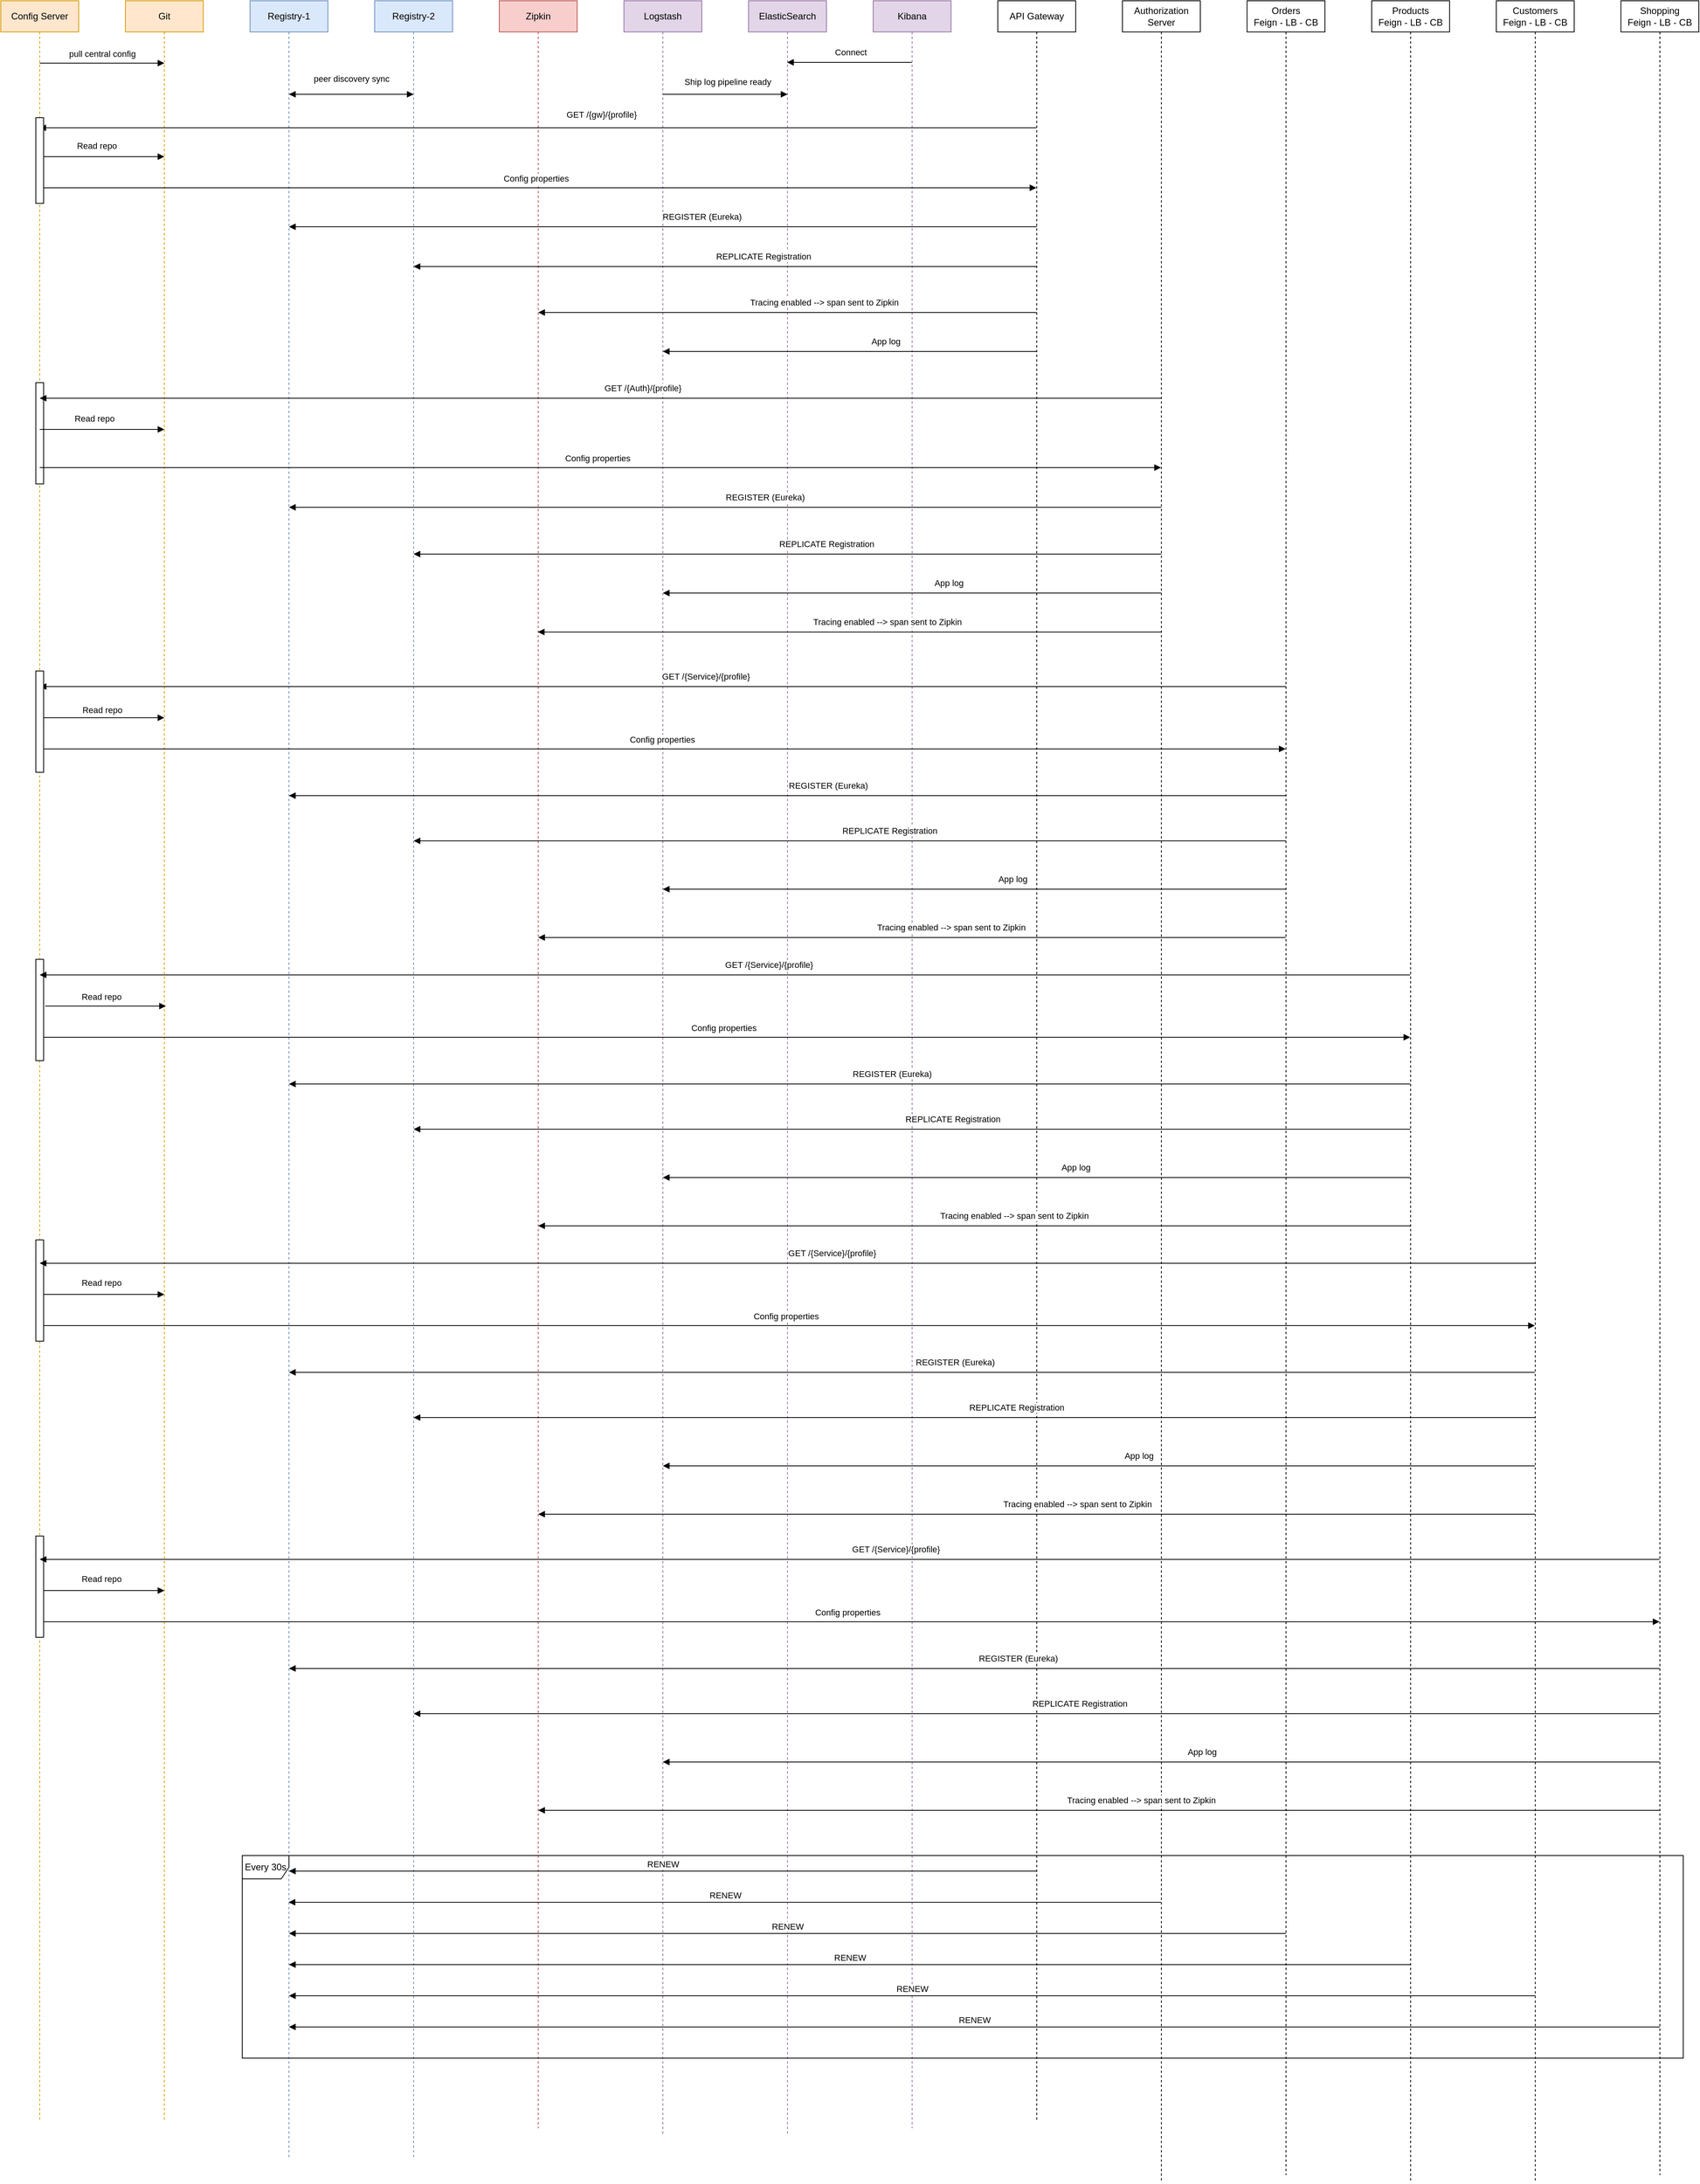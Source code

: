 <mxfile version="28.2.1">
  <diagram name="Page-1" id="Tx8uUu_Iet0nvzFKQvaq">
    <mxGraphModel dx="1042" dy="527" grid="1" gridSize="10" guides="1" tooltips="1" connect="1" arrows="1" fold="1" page="1" pageScale="1" pageWidth="1100" pageHeight="850" math="0" shadow="0">
      <root>
        <mxCell id="0" />
        <mxCell id="1" parent="0" />
        <mxCell id="sOpACYkF8opV4nck78tx-1" value="Config Server" style="shape=umlLifeline;perimeter=lifelinePerimeter;whiteSpace=wrap;html=1;container=1;dropTarget=0;collapsible=0;recursiveResize=0;outlineConnect=0;portConstraint=eastwest;newEdgeStyle={&quot;curved&quot;:0,&quot;rounded&quot;:0};fillColor=#ffe6cc;strokeColor=#d79b00;" vertex="1" parent="1">
          <mxGeometry x="40" y="40" width="100" height="2720" as="geometry" />
        </mxCell>
        <mxCell id="sOpACYkF8opV4nck78tx-52" value="" style="html=1;points=[[0,0,0,0,5],[0,1,0,0,-5],[1,0,0,0,5],[1,1,0,0,-5]];perimeter=orthogonalPerimeter;outlineConnect=0;targetShapes=umlLifeline;portConstraint=eastwest;newEdgeStyle={&quot;curved&quot;:0,&quot;rounded&quot;:0};" vertex="1" parent="sOpACYkF8opV4nck78tx-1">
          <mxGeometry x="45" y="490" width="10" height="130" as="geometry" />
        </mxCell>
        <mxCell id="sOpACYkF8opV4nck78tx-91" value="" style="html=1;points=[[0,0,0,0,5],[0,1,0,0,-5],[1,0,0,0,5],[1,1,0,0,-5]];perimeter=orthogonalPerimeter;outlineConnect=0;targetShapes=umlLifeline;portConstraint=eastwest;newEdgeStyle={&quot;curved&quot;:0,&quot;rounded&quot;:0};" vertex="1" parent="sOpACYkF8opV4nck78tx-1">
          <mxGeometry x="45" y="1230" width="10" height="130" as="geometry" />
        </mxCell>
        <mxCell id="sOpACYkF8opV4nck78tx-106" value="" style="html=1;points=[[0,0,0,0,5],[0,1,0,0,-5],[1,0,0,0,5],[1,1,0,0,-5]];perimeter=orthogonalPerimeter;outlineConnect=0;targetShapes=umlLifeline;portConstraint=eastwest;newEdgeStyle={&quot;curved&quot;:0,&quot;rounded&quot;:0};" vertex="1" parent="sOpACYkF8opV4nck78tx-1">
          <mxGeometry x="45" y="1590" width="10" height="130" as="geometry" />
        </mxCell>
        <mxCell id="sOpACYkF8opV4nck78tx-122" value="" style="html=1;points=[[0,0,0,0,5],[0,1,0,0,-5],[1,0,0,0,5],[1,1,0,0,-5]];perimeter=orthogonalPerimeter;outlineConnect=0;targetShapes=umlLifeline;portConstraint=eastwest;newEdgeStyle={&quot;curved&quot;:0,&quot;rounded&quot;:0};" vertex="1" parent="sOpACYkF8opV4nck78tx-1">
          <mxGeometry x="45" y="1970" width="10" height="130" as="geometry" />
        </mxCell>
        <mxCell id="sOpACYkF8opV4nck78tx-2" value="Git" style="shape=umlLifeline;perimeter=lifelinePerimeter;whiteSpace=wrap;html=1;container=1;dropTarget=0;collapsible=0;recursiveResize=0;outlineConnect=0;portConstraint=eastwest;newEdgeStyle={&quot;curved&quot;:0,&quot;rounded&quot;:0};fillColor=#ffe6cc;strokeColor=#d79b00;" vertex="1" parent="1">
          <mxGeometry x="200" y="40" width="100" height="2720" as="geometry" />
        </mxCell>
        <mxCell id="sOpACYkF8opV4nck78tx-3" value="Registry-1" style="shape=umlLifeline;perimeter=lifelinePerimeter;whiteSpace=wrap;html=1;container=1;dropTarget=0;collapsible=0;recursiveResize=0;outlineConnect=0;portConstraint=eastwest;newEdgeStyle={&quot;curved&quot;:0,&quot;rounded&quot;:0};fillColor=#dae8fc;strokeColor=#6c8ebf;" vertex="1" parent="1">
          <mxGeometry x="360" y="40" width="100" height="2770" as="geometry" />
        </mxCell>
        <mxCell id="sOpACYkF8opV4nck78tx-4" value="Registry-2" style="shape=umlLifeline;perimeter=lifelinePerimeter;whiteSpace=wrap;html=1;container=1;dropTarget=0;collapsible=0;recursiveResize=0;outlineConnect=0;portConstraint=eastwest;newEdgeStyle={&quot;curved&quot;:0,&quot;rounded&quot;:0};fillColor=#dae8fc;strokeColor=#6c8ebf;" vertex="1" parent="1">
          <mxGeometry x="520" y="40" width="100" height="2770" as="geometry" />
        </mxCell>
        <mxCell id="sOpACYkF8opV4nck78tx-5" value="Zipkin" style="shape=umlLifeline;perimeter=lifelinePerimeter;whiteSpace=wrap;html=1;container=1;dropTarget=0;collapsible=0;recursiveResize=0;outlineConnect=0;portConstraint=eastwest;newEdgeStyle={&quot;curved&quot;:0,&quot;rounded&quot;:0};fillColor=#f8cecc;strokeColor=#b85450;" vertex="1" parent="1">
          <mxGeometry x="680" y="40" width="100" height="2730" as="geometry" />
        </mxCell>
        <mxCell id="sOpACYkF8opV4nck78tx-6" value="Logstash" style="shape=umlLifeline;perimeter=lifelinePerimeter;whiteSpace=wrap;html=1;container=1;dropTarget=0;collapsible=0;recursiveResize=0;outlineConnect=0;portConstraint=eastwest;newEdgeStyle={&quot;curved&quot;:0,&quot;rounded&quot;:0};fillColor=#e1d5e7;strokeColor=#9673a6;" vertex="1" parent="1">
          <mxGeometry x="840" y="40" width="100" height="2740" as="geometry" />
        </mxCell>
        <mxCell id="sOpACYkF8opV4nck78tx-7" value="ElasticSearch" style="shape=umlLifeline;perimeter=lifelinePerimeter;whiteSpace=wrap;html=1;container=1;dropTarget=0;collapsible=0;recursiveResize=0;outlineConnect=0;portConstraint=eastwest;newEdgeStyle={&quot;curved&quot;:0,&quot;rounded&quot;:0};fillColor=#e1d5e7;strokeColor=#9673a6;" vertex="1" parent="1">
          <mxGeometry x="1000" y="40" width="100" height="2740" as="geometry" />
        </mxCell>
        <mxCell id="sOpACYkF8opV4nck78tx-8" value="Kibana" style="shape=umlLifeline;perimeter=lifelinePerimeter;whiteSpace=wrap;html=1;container=1;dropTarget=0;collapsible=0;recursiveResize=0;outlineConnect=0;portConstraint=eastwest;newEdgeStyle={&quot;curved&quot;:0,&quot;rounded&quot;:0};fillColor=#e1d5e7;strokeColor=#9673a6;" vertex="1" parent="1">
          <mxGeometry x="1160" y="40" width="100" height="2730" as="geometry" />
        </mxCell>
        <mxCell id="sOpACYkF8opV4nck78tx-9" value="API Gateway" style="shape=umlLifeline;perimeter=lifelinePerimeter;whiteSpace=wrap;html=1;container=1;dropTarget=0;collapsible=0;recursiveResize=0;outlineConnect=0;portConstraint=eastwest;newEdgeStyle={&quot;curved&quot;:0,&quot;rounded&quot;:0};" vertex="1" parent="1">
          <mxGeometry x="1320" y="40" width="100" height="2720" as="geometry" />
        </mxCell>
        <mxCell id="sOpACYkF8opV4nck78tx-10" value="Authorization Server" style="shape=umlLifeline;perimeter=lifelinePerimeter;whiteSpace=wrap;html=1;container=1;dropTarget=0;collapsible=0;recursiveResize=0;outlineConnect=0;portConstraint=eastwest;newEdgeStyle={&quot;curved&quot;:0,&quot;rounded&quot;:0};" vertex="1" parent="1">
          <mxGeometry x="1480" y="40" width="100" height="2800" as="geometry" />
        </mxCell>
        <mxCell id="sOpACYkF8opV4nck78tx-11" value="Orders&lt;div&gt;Feign - LB - CB&lt;/div&gt;" style="shape=umlLifeline;perimeter=lifelinePerimeter;whiteSpace=wrap;html=1;container=1;dropTarget=0;collapsible=0;recursiveResize=0;outlineConnect=0;portConstraint=eastwest;newEdgeStyle={&quot;curved&quot;:0,&quot;rounded&quot;:0};" vertex="1" parent="1">
          <mxGeometry x="1640" y="40" width="100" height="2790" as="geometry" />
        </mxCell>
        <mxCell id="sOpACYkF8opV4nck78tx-12" value="Products&lt;div&gt;Feign - LB - CB&lt;/div&gt;" style="shape=umlLifeline;perimeter=lifelinePerimeter;whiteSpace=wrap;html=1;container=1;dropTarget=0;collapsible=0;recursiveResize=0;outlineConnect=0;portConstraint=eastwest;newEdgeStyle={&quot;curved&quot;:0,&quot;rounded&quot;:0};" vertex="1" parent="1">
          <mxGeometry x="1800" y="40" width="100" height="2800" as="geometry" />
        </mxCell>
        <mxCell id="sOpACYkF8opV4nck78tx-13" value="Customers&lt;div&gt;Feign - LB - CB&lt;/div&gt;" style="shape=umlLifeline;perimeter=lifelinePerimeter;whiteSpace=wrap;html=1;container=1;dropTarget=0;collapsible=0;recursiveResize=0;outlineConnect=0;portConstraint=eastwest;newEdgeStyle={&quot;curved&quot;:0,&quot;rounded&quot;:0};" vertex="1" parent="1">
          <mxGeometry x="1960" y="40" width="100" height="2800" as="geometry" />
        </mxCell>
        <mxCell id="sOpACYkF8opV4nck78tx-14" value="&lt;div&gt;Shopping&lt;/div&gt;&lt;div&gt;Feign - LB - CB&lt;/div&gt;" style="shape=umlLifeline;perimeter=lifelinePerimeter;whiteSpace=wrap;html=1;container=1;dropTarget=0;collapsible=0;recursiveResize=0;outlineConnect=0;portConstraint=eastwest;newEdgeStyle={&quot;curved&quot;:0,&quot;rounded&quot;:0};" vertex="1" parent="1">
          <mxGeometry x="2120" y="40" width="100" height="2790" as="geometry" />
        </mxCell>
        <mxCell id="sOpACYkF8opV4nck78tx-15" value="" style="endArrow=block;endFill=1;html=1;edgeStyle=orthogonalEdgeStyle;align=left;verticalAlign=top;rounded=0;" edge="1" parent="1">
          <mxGeometry x="-1" relative="1" as="geometry">
            <mxPoint x="90" y="120" as="sourcePoint" />
            <mxPoint x="250" y="120" as="targetPoint" />
          </mxGeometry>
        </mxCell>
        <mxCell id="sOpACYkF8opV4nck78tx-17" value="pull central config" style="edgeLabel;html=1;align=center;verticalAlign=middle;resizable=0;points=[];" vertex="1" connectable="0" parent="sOpACYkF8opV4nck78tx-15">
          <mxGeometry x="-0.005" y="4" relative="1" as="geometry">
            <mxPoint y="-8" as="offset" />
          </mxGeometry>
        </mxCell>
        <mxCell id="sOpACYkF8opV4nck78tx-18" value="" style="endArrow=block;startArrow=block;endFill=1;startFill=1;html=1;rounded=0;" edge="1" parent="1">
          <mxGeometry width="160" relative="1" as="geometry">
            <mxPoint x="410" y="160" as="sourcePoint" />
            <mxPoint x="570" y="160" as="targetPoint" />
          </mxGeometry>
        </mxCell>
        <mxCell id="sOpACYkF8opV4nck78tx-19" value="peer discovery sync" style="edgeLabel;html=1;align=center;verticalAlign=middle;resizable=0;points=[];" vertex="1" connectable="0" parent="sOpACYkF8opV4nck78tx-18">
          <mxGeometry x="0.333" y="-1" relative="1" as="geometry">
            <mxPoint x="-27" y="-21" as="offset" />
          </mxGeometry>
        </mxCell>
        <mxCell id="sOpACYkF8opV4nck78tx-20" value="" style="endArrow=block;endFill=1;html=1;align=left;verticalAlign=top;rounded=0;" edge="1" parent="1">
          <mxGeometry x="-1" relative="1" as="geometry">
            <mxPoint x="1209.5" y="119" as="sourcePoint" />
            <mxPoint x="1049.5" y="119" as="targetPoint" />
            <mxPoint as="offset" />
          </mxGeometry>
        </mxCell>
        <mxCell id="sOpACYkF8opV4nck78tx-22" value="Connect" style="edgeLabel;html=1;align=center;verticalAlign=middle;resizable=0;points=[];" vertex="1" connectable="0" parent="sOpACYkF8opV4nck78tx-20">
          <mxGeometry x="-0.016" y="-2" relative="1" as="geometry">
            <mxPoint y="-11" as="offset" />
          </mxGeometry>
        </mxCell>
        <mxCell id="sOpACYkF8opV4nck78tx-23" value="" style="endArrow=block;endFill=1;html=1;edgeStyle=orthogonalEdgeStyle;align=left;verticalAlign=top;rounded=0;" edge="1" parent="1">
          <mxGeometry x="-1" relative="1" as="geometry">
            <mxPoint x="890" y="160" as="sourcePoint" />
            <mxPoint x="1050" y="160" as="targetPoint" />
            <mxPoint as="offset" />
          </mxGeometry>
        </mxCell>
        <mxCell id="sOpACYkF8opV4nck78tx-26" value="Ship log pipeline ready" style="edgeLabel;html=1;align=center;verticalAlign=middle;resizable=0;points=[];" vertex="1" connectable="0" parent="sOpACYkF8opV4nck78tx-23">
          <mxGeometry x="0.085" y="4" relative="1" as="geometry">
            <mxPoint x="-4" y="-12" as="offset" />
          </mxGeometry>
        </mxCell>
        <mxCell id="sOpACYkF8opV4nck78tx-27" value="" style="endArrow=block;endFill=1;html=1;edgeStyle=orthogonalEdgeStyle;align=left;verticalAlign=top;rounded=0;" edge="1" parent="1">
          <mxGeometry x="-1" relative="1" as="geometry">
            <mxPoint x="1369.5" y="203" as="sourcePoint" />
            <mxPoint x="89.5" y="203" as="targetPoint" />
          </mxGeometry>
        </mxCell>
        <mxCell id="sOpACYkF8opV4nck78tx-29" value="GET /{gw}/{profile}" style="edgeLabel;html=1;align=center;verticalAlign=middle;resizable=0;points=[];" vertex="1" connectable="0" parent="sOpACYkF8opV4nck78tx-27">
          <mxGeometry x="-0.414" y="1" relative="1" as="geometry">
            <mxPoint x="-184" y="-18" as="offset" />
          </mxGeometry>
        </mxCell>
        <mxCell id="sOpACYkF8opV4nck78tx-30" value="" style="endArrow=block;endFill=1;html=1;align=left;verticalAlign=top;rounded=0;" edge="1" parent="1" source="sOpACYkF8opV4nck78tx-34">
          <mxGeometry x="-1" relative="1" as="geometry">
            <mxPoint x="90" y="240" as="sourcePoint" />
            <mxPoint x="250" y="240" as="targetPoint" />
          </mxGeometry>
        </mxCell>
        <mxCell id="sOpACYkF8opV4nck78tx-47" value="Read repo" style="edgeLabel;html=1;align=center;verticalAlign=middle;resizable=0;points=[];" vertex="1" connectable="0" parent="sOpACYkF8opV4nck78tx-30">
          <mxGeometry x="-0.125" y="3" relative="1" as="geometry">
            <mxPoint y="-11" as="offset" />
          </mxGeometry>
        </mxCell>
        <mxCell id="sOpACYkF8opV4nck78tx-32" value="" style="endArrow=block;endFill=1;html=1;align=left;verticalAlign=top;rounded=0;" edge="1" parent="1" target="sOpACYkF8opV4nck78tx-9">
          <mxGeometry x="-1" relative="1" as="geometry">
            <mxPoint x="90" y="280" as="sourcePoint" />
            <mxPoint x="250" y="280" as="targetPoint" />
          </mxGeometry>
        </mxCell>
        <mxCell id="sOpACYkF8opV4nck78tx-33" value="Config properties" style="edgeLabel;html=1;align=center;verticalAlign=middle;resizable=0;points=[];" vertex="1" connectable="0" parent="sOpACYkF8opV4nck78tx-32">
          <mxGeometry x="-0.005" y="4" relative="1" as="geometry">
            <mxPoint y="-8" as="offset" />
          </mxGeometry>
        </mxCell>
        <mxCell id="sOpACYkF8opV4nck78tx-34" value="" style="html=1;points=[[0,0,0,0,5],[0,1,0,0,-5],[1,0,0,0,5],[1,1,0,0,-5]];perimeter=orthogonalPerimeter;outlineConnect=0;targetShapes=umlLifeline;portConstraint=eastwest;newEdgeStyle={&quot;curved&quot;:0,&quot;rounded&quot;:0};" vertex="1" parent="1">
          <mxGeometry x="85" y="190" width="10" height="110" as="geometry" />
        </mxCell>
        <mxCell id="sOpACYkF8opV4nck78tx-37" value="" style="endArrow=block;endFill=1;html=1;align=left;verticalAlign=top;rounded=0;" edge="1" parent="1" target="sOpACYkF8opV4nck78tx-3">
          <mxGeometry x="-1" relative="1" as="geometry">
            <mxPoint x="1370" y="330" as="sourcePoint" />
            <mxPoint x="1210" y="330" as="targetPoint" />
            <mxPoint as="offset" />
          </mxGeometry>
        </mxCell>
        <mxCell id="sOpACYkF8opV4nck78tx-38" value="REGISTER (Eureka)" style="edgeLabel;html=1;align=center;verticalAlign=middle;resizable=0;points=[];" vertex="1" connectable="0" parent="sOpACYkF8opV4nck78tx-37">
          <mxGeometry x="-0.016" y="-2" relative="1" as="geometry">
            <mxPoint x="42" y="-11" as="offset" />
          </mxGeometry>
        </mxCell>
        <mxCell id="sOpACYkF8opV4nck78tx-39" value="" style="endArrow=block;endFill=1;html=1;align=left;verticalAlign=top;rounded=0;" edge="1" parent="1">
          <mxGeometry x="-1" relative="1" as="geometry">
            <mxPoint x="1370" y="381" as="sourcePoint" />
            <mxPoint x="570" y="381" as="targetPoint" />
            <mxPoint as="offset" />
          </mxGeometry>
        </mxCell>
        <mxCell id="sOpACYkF8opV4nck78tx-40" value="REPLICATE Registration" style="edgeLabel;html=1;align=center;verticalAlign=middle;resizable=0;points=[];" vertex="1" connectable="0" parent="sOpACYkF8opV4nck78tx-39">
          <mxGeometry x="-0.016" y="-2" relative="1" as="geometry">
            <mxPoint x="42" y="-11" as="offset" />
          </mxGeometry>
        </mxCell>
        <mxCell id="sOpACYkF8opV4nck78tx-41" value="" style="endArrow=block;endFill=1;html=1;align=left;verticalAlign=top;rounded=0;" edge="1" parent="1">
          <mxGeometry x="-1" relative="1" as="geometry">
            <mxPoint x="1370" y="440" as="sourcePoint" />
            <mxPoint x="730" y="440" as="targetPoint" />
            <mxPoint as="offset" />
          </mxGeometry>
        </mxCell>
        <mxCell id="sOpACYkF8opV4nck78tx-42" value="Tracing enabled --&amp;gt; span sent to Zipkin" style="edgeLabel;html=1;align=center;verticalAlign=middle;resizable=0;points=[];" vertex="1" connectable="0" parent="sOpACYkF8opV4nck78tx-41">
          <mxGeometry x="-0.016" y="-2" relative="1" as="geometry">
            <mxPoint x="42" y="-11" as="offset" />
          </mxGeometry>
        </mxCell>
        <mxCell id="sOpACYkF8opV4nck78tx-43" value="" style="endArrow=block;endFill=1;html=1;align=left;verticalAlign=top;rounded=0;" edge="1" parent="1">
          <mxGeometry x="-1" relative="1" as="geometry">
            <mxPoint x="1370" y="490" as="sourcePoint" />
            <mxPoint x="890" y="490" as="targetPoint" />
            <mxPoint as="offset" />
          </mxGeometry>
        </mxCell>
        <mxCell id="sOpACYkF8opV4nck78tx-44" value="App log" style="edgeLabel;html=1;align=center;verticalAlign=middle;resizable=0;points=[];" vertex="1" connectable="0" parent="sOpACYkF8opV4nck78tx-43">
          <mxGeometry x="-0.016" y="-2" relative="1" as="geometry">
            <mxPoint x="42" y="-11" as="offset" />
          </mxGeometry>
        </mxCell>
        <mxCell id="sOpACYkF8opV4nck78tx-45" value="" style="endArrow=block;endFill=1;html=1;align=left;verticalAlign=top;rounded=0;" edge="1" parent="1" target="sOpACYkF8opV4nck78tx-1">
          <mxGeometry x="-1" relative="1" as="geometry">
            <mxPoint x="1530" y="550" as="sourcePoint" />
            <mxPoint x="590" y="550" as="targetPoint" />
            <mxPoint as="offset" />
          </mxGeometry>
        </mxCell>
        <mxCell id="sOpACYkF8opV4nck78tx-46" value="GET /{Auth}/{profile}" style="edgeLabel;html=1;align=center;verticalAlign=middle;resizable=0;points=[];" vertex="1" connectable="0" parent="sOpACYkF8opV4nck78tx-45">
          <mxGeometry x="-0.016" y="-2" relative="1" as="geometry">
            <mxPoint x="42" y="-11" as="offset" />
          </mxGeometry>
        </mxCell>
        <mxCell id="sOpACYkF8opV4nck78tx-48" value="" style="endArrow=block;endFill=1;html=1;align=left;verticalAlign=top;rounded=0;" edge="1" parent="1" source="sOpACYkF8opV4nck78tx-1">
          <mxGeometry x="-1" relative="1" as="geometry">
            <mxPoint x="95" y="590" as="sourcePoint" />
            <mxPoint x="250" y="590" as="targetPoint" />
          </mxGeometry>
        </mxCell>
        <mxCell id="sOpACYkF8opV4nck78tx-49" value="Read repo" style="edgeLabel;html=1;align=center;verticalAlign=middle;resizable=0;points=[];" vertex="1" connectable="0" parent="sOpACYkF8opV4nck78tx-48">
          <mxGeometry x="-0.125" y="3" relative="1" as="geometry">
            <mxPoint y="-11" as="offset" />
          </mxGeometry>
        </mxCell>
        <mxCell id="sOpACYkF8opV4nck78tx-50" value="" style="endArrow=block;endFill=1;html=1;align=left;verticalAlign=top;rounded=0;" edge="1" parent="1">
          <mxGeometry x="-1" relative="1" as="geometry">
            <mxPoint x="90" y="639" as="sourcePoint" />
            <mxPoint x="1529.5" y="639" as="targetPoint" />
          </mxGeometry>
        </mxCell>
        <mxCell id="sOpACYkF8opV4nck78tx-51" value="Config properties" style="edgeLabel;html=1;align=center;verticalAlign=middle;resizable=0;points=[];" vertex="1" connectable="0" parent="sOpACYkF8opV4nck78tx-50">
          <mxGeometry x="-0.005" y="4" relative="1" as="geometry">
            <mxPoint y="-8" as="offset" />
          </mxGeometry>
        </mxCell>
        <mxCell id="sOpACYkF8opV4nck78tx-53" value="" style="endArrow=block;endFill=1;html=1;align=left;verticalAlign=top;rounded=0;" edge="1" parent="1" target="sOpACYkF8opV4nck78tx-3">
          <mxGeometry x="-1" relative="1" as="geometry">
            <mxPoint x="1530" y="690" as="sourcePoint" />
            <mxPoint x="570" y="690" as="targetPoint" />
            <mxPoint as="offset" />
          </mxGeometry>
        </mxCell>
        <mxCell id="sOpACYkF8opV4nck78tx-54" value="REGISTER (Eureka)" style="edgeLabel;html=1;align=center;verticalAlign=middle;resizable=0;points=[];" vertex="1" connectable="0" parent="sOpACYkF8opV4nck78tx-53">
          <mxGeometry x="-0.016" y="-2" relative="1" as="geometry">
            <mxPoint x="42" y="-11" as="offset" />
          </mxGeometry>
        </mxCell>
        <mxCell id="sOpACYkF8opV4nck78tx-55" value="" style="endArrow=block;endFill=1;html=1;align=left;verticalAlign=top;rounded=0;" edge="1" parent="1" target="sOpACYkF8opV4nck78tx-4">
          <mxGeometry x="-1" relative="1" as="geometry">
            <mxPoint x="1530" y="750" as="sourcePoint" />
            <mxPoint x="730" y="750" as="targetPoint" />
            <mxPoint as="offset" />
          </mxGeometry>
        </mxCell>
        <mxCell id="sOpACYkF8opV4nck78tx-56" value="REPLICATE Registration" style="edgeLabel;html=1;align=center;verticalAlign=middle;resizable=0;points=[];" vertex="1" connectable="0" parent="sOpACYkF8opV4nck78tx-55">
          <mxGeometry x="-0.016" y="-2" relative="1" as="geometry">
            <mxPoint x="42" y="-11" as="offset" />
          </mxGeometry>
        </mxCell>
        <mxCell id="sOpACYkF8opV4nck78tx-57" value="" style="endArrow=block;endFill=1;html=1;align=left;verticalAlign=top;rounded=0;" edge="1" parent="1" target="sOpACYkF8opV4nck78tx-6">
          <mxGeometry x="-1" relative="1" as="geometry">
            <mxPoint x="1530" y="800" as="sourcePoint" />
            <mxPoint x="1050" y="800" as="targetPoint" />
            <mxPoint as="offset" />
          </mxGeometry>
        </mxCell>
        <mxCell id="sOpACYkF8opV4nck78tx-58" value="App log" style="edgeLabel;html=1;align=center;verticalAlign=middle;resizable=0;points=[];" vertex="1" connectable="0" parent="sOpACYkF8opV4nck78tx-57">
          <mxGeometry x="-0.016" y="-2" relative="1" as="geometry">
            <mxPoint x="42" y="-11" as="offset" />
          </mxGeometry>
        </mxCell>
        <mxCell id="sOpACYkF8opV4nck78tx-59" value="" style="endArrow=block;endFill=1;html=1;align=left;verticalAlign=top;rounded=0;" edge="1" parent="1">
          <mxGeometry x="-1" relative="1" as="geometry">
            <mxPoint x="1529.5" y="850" as="sourcePoint" />
            <mxPoint x="729.5" y="850" as="targetPoint" />
            <mxPoint as="offset" />
          </mxGeometry>
        </mxCell>
        <mxCell id="sOpACYkF8opV4nck78tx-60" value="Tracing enabled --&amp;gt; span sent to Zipkin" style="edgeLabel;html=1;align=center;verticalAlign=middle;resizable=0;points=[];" vertex="1" connectable="0" parent="sOpACYkF8opV4nck78tx-59">
          <mxGeometry x="-0.016" y="-2" relative="1" as="geometry">
            <mxPoint x="42" y="-11" as="offset" />
          </mxGeometry>
        </mxCell>
        <mxCell id="sOpACYkF8opV4nck78tx-61" value="" style="endArrow=block;endFill=1;html=1;align=left;verticalAlign=top;rounded=0;" edge="1" parent="1" target="sOpACYkF8opV4nck78tx-1">
          <mxGeometry x="-1" relative="1" as="geometry">
            <mxPoint x="1690" y="920" as="sourcePoint" />
            <mxPoint x="250" y="920" as="targetPoint" />
            <mxPoint as="offset" />
          </mxGeometry>
        </mxCell>
        <mxCell id="sOpACYkF8opV4nck78tx-62" value="GET /{Service}/{profile}" style="edgeLabel;html=1;align=center;verticalAlign=middle;resizable=0;points=[];" vertex="1" connectable="0" parent="sOpACYkF8opV4nck78tx-61">
          <mxGeometry x="-0.016" y="-2" relative="1" as="geometry">
            <mxPoint x="42" y="-11" as="offset" />
          </mxGeometry>
        </mxCell>
        <mxCell id="sOpACYkF8opV4nck78tx-63" value="" style="endArrow=block;endFill=1;html=1;align=left;verticalAlign=top;rounded=0;" edge="1" parent="1" source="sOpACYkF8opV4nck78tx-65">
          <mxGeometry x="-1" relative="1" as="geometry">
            <mxPoint x="90" y="960" as="sourcePoint" />
            <mxPoint x="250" y="960" as="targetPoint" />
          </mxGeometry>
        </mxCell>
        <mxCell id="sOpACYkF8opV4nck78tx-66" value="" style="endArrow=block;endFill=1;html=1;align=left;verticalAlign=top;rounded=0;" edge="1" parent="1" target="sOpACYkF8opV4nck78tx-65">
          <mxGeometry x="-1" relative="1" as="geometry">
            <mxPoint x="90" y="960" as="sourcePoint" />
            <mxPoint x="250" y="960" as="targetPoint" />
          </mxGeometry>
        </mxCell>
        <mxCell id="sOpACYkF8opV4nck78tx-67" value="Read repo" style="edgeLabel;html=1;align=center;verticalAlign=middle;resizable=0;points=[];" vertex="1" connectable="0" parent="sOpACYkF8opV4nck78tx-66">
          <mxGeometry x="-0.125" y="3" relative="1" as="geometry">
            <mxPoint x="83" y="16" as="offset" />
          </mxGeometry>
        </mxCell>
        <mxCell id="sOpACYkF8opV4nck78tx-65" value="" style="html=1;points=[[0,0,0,0,5],[0,1,0,0,-5],[1,0,0,0,5],[1,1,0,0,-5]];perimeter=orthogonalPerimeter;outlineConnect=0;targetShapes=umlLifeline;portConstraint=eastwest;newEdgeStyle={&quot;curved&quot;:0,&quot;rounded&quot;:0};" vertex="1" parent="1">
          <mxGeometry x="85" y="900" width="10" height="130" as="geometry" />
        </mxCell>
        <mxCell id="sOpACYkF8opV4nck78tx-68" value="" style="endArrow=block;endFill=1;html=1;align=left;verticalAlign=top;rounded=0;" edge="1" parent="1" target="sOpACYkF8opV4nck78tx-11">
          <mxGeometry x="-1" relative="1" as="geometry">
            <mxPoint x="95" y="1000" as="sourcePoint" />
            <mxPoint x="1534.5" y="1000" as="targetPoint" />
          </mxGeometry>
        </mxCell>
        <mxCell id="sOpACYkF8opV4nck78tx-69" value="Config properties" style="edgeLabel;html=1;align=center;verticalAlign=middle;resizable=0;points=[];" vertex="1" connectable="0" parent="sOpACYkF8opV4nck78tx-68">
          <mxGeometry x="-0.005" y="4" relative="1" as="geometry">
            <mxPoint y="-8" as="offset" />
          </mxGeometry>
        </mxCell>
        <mxCell id="sOpACYkF8opV4nck78tx-70" value="" style="endArrow=block;endFill=1;html=1;align=left;verticalAlign=top;rounded=0;" edge="1" parent="1" target="sOpACYkF8opV4nck78tx-3">
          <mxGeometry x="-1" relative="1" as="geometry">
            <mxPoint x="1690" y="1060" as="sourcePoint" />
            <mxPoint x="570" y="1060" as="targetPoint" />
            <mxPoint as="offset" />
          </mxGeometry>
        </mxCell>
        <mxCell id="sOpACYkF8opV4nck78tx-71" value="REGISTER (Eureka)" style="edgeLabel;html=1;align=center;verticalAlign=middle;resizable=0;points=[];" vertex="1" connectable="0" parent="sOpACYkF8opV4nck78tx-70">
          <mxGeometry x="-0.016" y="-2" relative="1" as="geometry">
            <mxPoint x="42" y="-11" as="offset" />
          </mxGeometry>
        </mxCell>
        <mxCell id="sOpACYkF8opV4nck78tx-72" value="" style="endArrow=block;endFill=1;html=1;align=left;verticalAlign=top;rounded=0;" edge="1" parent="1" target="sOpACYkF8opV4nck78tx-4">
          <mxGeometry x="-1" relative="1" as="geometry">
            <mxPoint x="1690" y="1118" as="sourcePoint" />
            <mxPoint x="890" y="1118" as="targetPoint" />
            <mxPoint as="offset" />
          </mxGeometry>
        </mxCell>
        <mxCell id="sOpACYkF8opV4nck78tx-73" value="REPLICATE Registration" style="edgeLabel;html=1;align=center;verticalAlign=middle;resizable=0;points=[];" vertex="1" connectable="0" parent="sOpACYkF8opV4nck78tx-72">
          <mxGeometry x="-0.016" y="-2" relative="1" as="geometry">
            <mxPoint x="42" y="-11" as="offset" />
          </mxGeometry>
        </mxCell>
        <mxCell id="sOpACYkF8opV4nck78tx-74" value="" style="endArrow=block;endFill=1;html=1;align=left;verticalAlign=top;rounded=0;" edge="1" parent="1" target="sOpACYkF8opV4nck78tx-6">
          <mxGeometry x="-1" relative="1" as="geometry">
            <mxPoint x="1690" y="1180" as="sourcePoint" />
            <mxPoint x="1050" y="1180" as="targetPoint" />
            <mxPoint as="offset" />
          </mxGeometry>
        </mxCell>
        <mxCell id="sOpACYkF8opV4nck78tx-75" value="App log" style="edgeLabel;html=1;align=center;verticalAlign=middle;resizable=0;points=[];" vertex="1" connectable="0" parent="sOpACYkF8opV4nck78tx-74">
          <mxGeometry x="-0.016" y="-2" relative="1" as="geometry">
            <mxPoint x="42" y="-11" as="offset" />
          </mxGeometry>
        </mxCell>
        <mxCell id="sOpACYkF8opV4nck78tx-76" value="" style="endArrow=block;endFill=1;html=1;align=left;verticalAlign=top;rounded=0;" edge="1" parent="1">
          <mxGeometry x="-1" relative="1" as="geometry">
            <mxPoint x="1689.5" y="1242" as="sourcePoint" />
            <mxPoint x="730" y="1242" as="targetPoint" />
            <mxPoint as="offset" />
          </mxGeometry>
        </mxCell>
        <mxCell id="sOpACYkF8opV4nck78tx-77" value="Tracing enabled --&amp;gt; span sent to Zipkin" style="edgeLabel;html=1;align=center;verticalAlign=middle;resizable=0;points=[];" vertex="1" connectable="0" parent="sOpACYkF8opV4nck78tx-76">
          <mxGeometry x="-0.016" y="-2" relative="1" as="geometry">
            <mxPoint x="42" y="-11" as="offset" />
          </mxGeometry>
        </mxCell>
        <mxCell id="sOpACYkF8opV4nck78tx-78" value="" style="endArrow=block;endFill=1;html=1;align=left;verticalAlign=top;rounded=0;" edge="1" parent="1" source="sOpACYkF8opV4nck78tx-12">
          <mxGeometry x="-1" relative="1" as="geometry">
            <mxPoint x="1690" y="1290" as="sourcePoint" />
            <mxPoint x="90" y="1290" as="targetPoint" />
            <mxPoint as="offset" />
          </mxGeometry>
        </mxCell>
        <mxCell id="sOpACYkF8opV4nck78tx-79" value="GET /{Service}/{profile}" style="edgeLabel;html=1;align=center;verticalAlign=middle;resizable=0;points=[];" vertex="1" connectable="0" parent="sOpACYkF8opV4nck78tx-78">
          <mxGeometry x="-0.016" y="-2" relative="1" as="geometry">
            <mxPoint x="42" y="-11" as="offset" />
          </mxGeometry>
        </mxCell>
        <mxCell id="sOpACYkF8opV4nck78tx-80" value="" style="endArrow=block;endFill=1;html=1;align=left;verticalAlign=top;rounded=0;" edge="1" parent="1">
          <mxGeometry x="-1" relative="1" as="geometry">
            <mxPoint x="97" y="1330" as="sourcePoint" />
            <mxPoint x="252" y="1330" as="targetPoint" />
          </mxGeometry>
        </mxCell>
        <mxCell id="sOpACYkF8opV4nck78tx-92" value="Read repo" style="edgeLabel;html=1;align=center;verticalAlign=middle;resizable=0;points=[];" vertex="1" connectable="0" parent="sOpACYkF8opV4nck78tx-80">
          <mxGeometry x="-0.071" y="-1" relative="1" as="geometry">
            <mxPoint y="-13" as="offset" />
          </mxGeometry>
        </mxCell>
        <mxCell id="sOpACYkF8opV4nck78tx-81" value="" style="endArrow=block;endFill=1;html=1;align=left;verticalAlign=top;rounded=0;" edge="1" parent="1" target="sOpACYkF8opV4nck78tx-12">
          <mxGeometry x="-1" relative="1" as="geometry">
            <mxPoint x="95" y="1370" as="sourcePoint" />
            <mxPoint x="1690" y="1370" as="targetPoint" />
          </mxGeometry>
        </mxCell>
        <mxCell id="sOpACYkF8opV4nck78tx-82" value="Config properties" style="edgeLabel;html=1;align=center;verticalAlign=middle;resizable=0;points=[];" vertex="1" connectable="0" parent="sOpACYkF8opV4nck78tx-81">
          <mxGeometry x="-0.005" y="4" relative="1" as="geometry">
            <mxPoint y="-8" as="offset" />
          </mxGeometry>
        </mxCell>
        <mxCell id="sOpACYkF8opV4nck78tx-83" value="" style="endArrow=block;endFill=1;html=1;align=left;verticalAlign=top;rounded=0;" edge="1" parent="1" source="sOpACYkF8opV4nck78tx-12">
          <mxGeometry x="-1" relative="1" as="geometry">
            <mxPoint x="1690" y="1430" as="sourcePoint" />
            <mxPoint x="410" y="1430" as="targetPoint" />
            <mxPoint as="offset" />
          </mxGeometry>
        </mxCell>
        <mxCell id="sOpACYkF8opV4nck78tx-84" value="REGISTER (Eureka)" style="edgeLabel;html=1;align=center;verticalAlign=middle;resizable=0;points=[];" vertex="1" connectable="0" parent="sOpACYkF8opV4nck78tx-83">
          <mxGeometry x="-0.016" y="-2" relative="1" as="geometry">
            <mxPoint x="42" y="-11" as="offset" />
          </mxGeometry>
        </mxCell>
        <mxCell id="sOpACYkF8opV4nck78tx-85" value="" style="endArrow=block;endFill=1;html=1;align=left;verticalAlign=top;rounded=0;" edge="1" parent="1" source="sOpACYkF8opV4nck78tx-12">
          <mxGeometry x="-1" relative="1" as="geometry">
            <mxPoint x="1690" y="1488" as="sourcePoint" />
            <mxPoint x="570" y="1488" as="targetPoint" />
            <mxPoint as="offset" />
          </mxGeometry>
        </mxCell>
        <mxCell id="sOpACYkF8opV4nck78tx-86" value="REPLICATE Registration" style="edgeLabel;html=1;align=center;verticalAlign=middle;resizable=0;points=[];" vertex="1" connectable="0" parent="sOpACYkF8opV4nck78tx-85">
          <mxGeometry x="-0.016" y="-2" relative="1" as="geometry">
            <mxPoint x="42" y="-11" as="offset" />
          </mxGeometry>
        </mxCell>
        <mxCell id="sOpACYkF8opV4nck78tx-87" value="" style="endArrow=block;endFill=1;html=1;align=left;verticalAlign=top;rounded=0;" edge="1" parent="1" source="sOpACYkF8opV4nck78tx-12">
          <mxGeometry x="-1" relative="1" as="geometry">
            <mxPoint x="1690" y="1550" as="sourcePoint" />
            <mxPoint x="890" y="1550" as="targetPoint" />
            <mxPoint as="offset" />
          </mxGeometry>
        </mxCell>
        <mxCell id="sOpACYkF8opV4nck78tx-88" value="App log" style="edgeLabel;html=1;align=center;verticalAlign=middle;resizable=0;points=[];" vertex="1" connectable="0" parent="sOpACYkF8opV4nck78tx-87">
          <mxGeometry x="-0.016" y="-2" relative="1" as="geometry">
            <mxPoint x="42" y="-11" as="offset" />
          </mxGeometry>
        </mxCell>
        <mxCell id="sOpACYkF8opV4nck78tx-89" value="" style="endArrow=block;endFill=1;html=1;align=left;verticalAlign=top;rounded=0;" edge="1" parent="1" source="sOpACYkF8opV4nck78tx-12">
          <mxGeometry x="-1" relative="1" as="geometry">
            <mxPoint x="1689.5" y="1612" as="sourcePoint" />
            <mxPoint x="730" y="1612" as="targetPoint" />
            <mxPoint as="offset" />
          </mxGeometry>
        </mxCell>
        <mxCell id="sOpACYkF8opV4nck78tx-90" value="Tracing enabled --&amp;gt; span sent to Zipkin" style="edgeLabel;html=1;align=center;verticalAlign=middle;resizable=0;points=[];" vertex="1" connectable="0" parent="sOpACYkF8opV4nck78tx-89">
          <mxGeometry x="-0.016" y="-2" relative="1" as="geometry">
            <mxPoint x="42" y="-11" as="offset" />
          </mxGeometry>
        </mxCell>
        <mxCell id="sOpACYkF8opV4nck78tx-93" value="" style="endArrow=block;endFill=1;html=1;align=left;verticalAlign=top;rounded=0;" edge="1" parent="1" source="sOpACYkF8opV4nck78tx-13">
          <mxGeometry x="-1" relative="1" as="geometry">
            <mxPoint x="1690" y="1660" as="sourcePoint" />
            <mxPoint x="90" y="1660" as="targetPoint" />
            <mxPoint as="offset" />
          </mxGeometry>
        </mxCell>
        <mxCell id="sOpACYkF8opV4nck78tx-94" value="GET /{Service}/{profile}" style="edgeLabel;html=1;align=center;verticalAlign=middle;resizable=0;points=[];" vertex="1" connectable="0" parent="sOpACYkF8opV4nck78tx-93">
          <mxGeometry x="-0.016" y="-2" relative="1" as="geometry">
            <mxPoint x="42" y="-11" as="offset" />
          </mxGeometry>
        </mxCell>
        <mxCell id="sOpACYkF8opV4nck78tx-95" value="" style="endArrow=block;endFill=1;html=1;align=left;verticalAlign=top;rounded=0;" edge="1" parent="1">
          <mxGeometry x="-1" relative="1" as="geometry">
            <mxPoint x="95" y="1700" as="sourcePoint" />
            <mxPoint x="250" y="1700" as="targetPoint" />
          </mxGeometry>
        </mxCell>
        <mxCell id="sOpACYkF8opV4nck78tx-107" value="Read repo" style="edgeLabel;html=1;align=center;verticalAlign=middle;resizable=0;points=[];" vertex="1" connectable="0" parent="sOpACYkF8opV4nck78tx-95">
          <mxGeometry x="-0.043" y="-1" relative="1" as="geometry">
            <mxPoint y="-16" as="offset" />
          </mxGeometry>
        </mxCell>
        <mxCell id="sOpACYkF8opV4nck78tx-96" value="" style="endArrow=block;endFill=1;html=1;align=left;verticalAlign=top;rounded=0;" edge="1" parent="1" target="sOpACYkF8opV4nck78tx-13">
          <mxGeometry x="-1" relative="1" as="geometry">
            <mxPoint x="95" y="1740" as="sourcePoint" />
            <mxPoint x="1690" y="1740" as="targetPoint" />
          </mxGeometry>
        </mxCell>
        <mxCell id="sOpACYkF8opV4nck78tx-97" value="Config properties" style="edgeLabel;html=1;align=center;verticalAlign=middle;resizable=0;points=[];" vertex="1" connectable="0" parent="sOpACYkF8opV4nck78tx-96">
          <mxGeometry x="-0.005" y="4" relative="1" as="geometry">
            <mxPoint y="-8" as="offset" />
          </mxGeometry>
        </mxCell>
        <mxCell id="sOpACYkF8opV4nck78tx-98" value="" style="endArrow=block;endFill=1;html=1;align=left;verticalAlign=top;rounded=0;" edge="1" parent="1" source="sOpACYkF8opV4nck78tx-13">
          <mxGeometry x="-1" relative="1" as="geometry">
            <mxPoint x="1690" y="1800" as="sourcePoint" />
            <mxPoint x="410" y="1800" as="targetPoint" />
            <mxPoint as="offset" />
          </mxGeometry>
        </mxCell>
        <mxCell id="sOpACYkF8opV4nck78tx-99" value="REGISTER (Eureka)" style="edgeLabel;html=1;align=center;verticalAlign=middle;resizable=0;points=[];" vertex="1" connectable="0" parent="sOpACYkF8opV4nck78tx-98">
          <mxGeometry x="-0.016" y="-2" relative="1" as="geometry">
            <mxPoint x="42" y="-11" as="offset" />
          </mxGeometry>
        </mxCell>
        <mxCell id="sOpACYkF8opV4nck78tx-100" value="" style="endArrow=block;endFill=1;html=1;align=left;verticalAlign=top;rounded=0;" edge="1" parent="1" source="sOpACYkF8opV4nck78tx-13">
          <mxGeometry x="-1" relative="1" as="geometry">
            <mxPoint x="1690" y="1858" as="sourcePoint" />
            <mxPoint x="570" y="1858" as="targetPoint" />
            <mxPoint as="offset" />
          </mxGeometry>
        </mxCell>
        <mxCell id="sOpACYkF8opV4nck78tx-101" value="REPLICATE Registration" style="edgeLabel;html=1;align=center;verticalAlign=middle;resizable=0;points=[];" vertex="1" connectable="0" parent="sOpACYkF8opV4nck78tx-100">
          <mxGeometry x="-0.016" y="-2" relative="1" as="geometry">
            <mxPoint x="42" y="-11" as="offset" />
          </mxGeometry>
        </mxCell>
        <mxCell id="sOpACYkF8opV4nck78tx-102" value="" style="endArrow=block;endFill=1;html=1;align=left;verticalAlign=top;rounded=0;" edge="1" parent="1" source="sOpACYkF8opV4nck78tx-13">
          <mxGeometry x="-1" relative="1" as="geometry">
            <mxPoint x="1690" y="1920" as="sourcePoint" />
            <mxPoint x="890" y="1920" as="targetPoint" />
            <mxPoint as="offset" />
          </mxGeometry>
        </mxCell>
        <mxCell id="sOpACYkF8opV4nck78tx-103" value="App log" style="edgeLabel;html=1;align=center;verticalAlign=middle;resizable=0;points=[];" vertex="1" connectable="0" parent="sOpACYkF8opV4nck78tx-102">
          <mxGeometry x="-0.016" y="-2" relative="1" as="geometry">
            <mxPoint x="42" y="-11" as="offset" />
          </mxGeometry>
        </mxCell>
        <mxCell id="sOpACYkF8opV4nck78tx-104" value="" style="endArrow=block;endFill=1;html=1;align=left;verticalAlign=top;rounded=0;" edge="1" parent="1" source="sOpACYkF8opV4nck78tx-13">
          <mxGeometry x="-1" relative="1" as="geometry">
            <mxPoint x="1689.5" y="1982" as="sourcePoint" />
            <mxPoint x="730" y="1982" as="targetPoint" />
            <mxPoint as="offset" />
          </mxGeometry>
        </mxCell>
        <mxCell id="sOpACYkF8opV4nck78tx-105" value="Tracing enabled --&amp;gt; span sent to Zipkin" style="edgeLabel;html=1;align=center;verticalAlign=middle;resizable=0;points=[];" vertex="1" connectable="0" parent="sOpACYkF8opV4nck78tx-104">
          <mxGeometry x="-0.016" y="-2" relative="1" as="geometry">
            <mxPoint x="42" y="-11" as="offset" />
          </mxGeometry>
        </mxCell>
        <mxCell id="sOpACYkF8opV4nck78tx-108" value="" style="endArrow=block;endFill=1;html=1;align=left;verticalAlign=top;rounded=0;" edge="1" parent="1" source="sOpACYkF8opV4nck78tx-14">
          <mxGeometry x="-1" relative="1" as="geometry">
            <mxPoint x="2010" y="2040" as="sourcePoint" />
            <mxPoint x="90" y="2040" as="targetPoint" />
            <mxPoint as="offset" />
          </mxGeometry>
        </mxCell>
        <mxCell id="sOpACYkF8opV4nck78tx-109" value="GET /{Service}/{profile}" style="edgeLabel;html=1;align=center;verticalAlign=middle;resizable=0;points=[];" vertex="1" connectable="0" parent="sOpACYkF8opV4nck78tx-108">
          <mxGeometry x="-0.016" y="-2" relative="1" as="geometry">
            <mxPoint x="42" y="-11" as="offset" />
          </mxGeometry>
        </mxCell>
        <mxCell id="sOpACYkF8opV4nck78tx-110" value="" style="endArrow=block;endFill=1;html=1;align=left;verticalAlign=top;rounded=0;" edge="1" parent="1">
          <mxGeometry x="-1" relative="1" as="geometry">
            <mxPoint x="95" y="2080" as="sourcePoint" />
            <mxPoint x="250" y="2080" as="targetPoint" />
          </mxGeometry>
        </mxCell>
        <mxCell id="sOpACYkF8opV4nck78tx-111" value="Read repo" style="edgeLabel;html=1;align=center;verticalAlign=middle;resizable=0;points=[];" vertex="1" connectable="0" parent="sOpACYkF8opV4nck78tx-110">
          <mxGeometry x="-0.043" y="-1" relative="1" as="geometry">
            <mxPoint y="-16" as="offset" />
          </mxGeometry>
        </mxCell>
        <mxCell id="sOpACYkF8opV4nck78tx-112" value="" style="endArrow=block;endFill=1;html=1;align=left;verticalAlign=top;rounded=0;" edge="1" parent="1" target="sOpACYkF8opV4nck78tx-14">
          <mxGeometry x="-1" relative="1" as="geometry">
            <mxPoint x="95" y="2120" as="sourcePoint" />
            <mxPoint x="2010" y="2120" as="targetPoint" />
          </mxGeometry>
        </mxCell>
        <mxCell id="sOpACYkF8opV4nck78tx-113" value="Config properties" style="edgeLabel;html=1;align=center;verticalAlign=middle;resizable=0;points=[];" vertex="1" connectable="0" parent="sOpACYkF8opV4nck78tx-112">
          <mxGeometry x="-0.005" y="4" relative="1" as="geometry">
            <mxPoint y="-8" as="offset" />
          </mxGeometry>
        </mxCell>
        <mxCell id="sOpACYkF8opV4nck78tx-114" value="" style="endArrow=block;endFill=1;html=1;align=left;verticalAlign=top;rounded=0;" edge="1" parent="1" source="sOpACYkF8opV4nck78tx-14">
          <mxGeometry x="-1" relative="1" as="geometry">
            <mxPoint x="2010" y="2180" as="sourcePoint" />
            <mxPoint x="410" y="2180" as="targetPoint" />
            <mxPoint as="offset" />
          </mxGeometry>
        </mxCell>
        <mxCell id="sOpACYkF8opV4nck78tx-115" value="REGISTER (Eureka)" style="edgeLabel;html=1;align=center;verticalAlign=middle;resizable=0;points=[];" vertex="1" connectable="0" parent="sOpACYkF8opV4nck78tx-114">
          <mxGeometry x="-0.016" y="-2" relative="1" as="geometry">
            <mxPoint x="42" y="-11" as="offset" />
          </mxGeometry>
        </mxCell>
        <mxCell id="sOpACYkF8opV4nck78tx-116" value="" style="endArrow=block;endFill=1;html=1;align=left;verticalAlign=top;rounded=0;" edge="1" parent="1" source="sOpACYkF8opV4nck78tx-14">
          <mxGeometry x="-1" relative="1" as="geometry">
            <mxPoint x="2010" y="2238" as="sourcePoint" />
            <mxPoint x="570" y="2238" as="targetPoint" />
            <mxPoint as="offset" />
          </mxGeometry>
        </mxCell>
        <mxCell id="sOpACYkF8opV4nck78tx-117" value="REPLICATE Registration" style="edgeLabel;html=1;align=center;verticalAlign=middle;resizable=0;points=[];" vertex="1" connectable="0" parent="sOpACYkF8opV4nck78tx-116">
          <mxGeometry x="-0.016" y="-2" relative="1" as="geometry">
            <mxPoint x="42" y="-11" as="offset" />
          </mxGeometry>
        </mxCell>
        <mxCell id="sOpACYkF8opV4nck78tx-118" value="" style="endArrow=block;endFill=1;html=1;align=left;verticalAlign=top;rounded=0;" edge="1" parent="1" source="sOpACYkF8opV4nck78tx-14">
          <mxGeometry x="-1" relative="1" as="geometry">
            <mxPoint x="2010" y="2300" as="sourcePoint" />
            <mxPoint x="890" y="2300" as="targetPoint" />
            <mxPoint as="offset" />
          </mxGeometry>
        </mxCell>
        <mxCell id="sOpACYkF8opV4nck78tx-119" value="App log" style="edgeLabel;html=1;align=center;verticalAlign=middle;resizable=0;points=[];" vertex="1" connectable="0" parent="sOpACYkF8opV4nck78tx-118">
          <mxGeometry x="-0.016" y="-2" relative="1" as="geometry">
            <mxPoint x="42" y="-11" as="offset" />
          </mxGeometry>
        </mxCell>
        <mxCell id="sOpACYkF8opV4nck78tx-120" value="" style="endArrow=block;endFill=1;html=1;align=left;verticalAlign=top;rounded=0;" edge="1" parent="1" source="sOpACYkF8opV4nck78tx-14">
          <mxGeometry x="-1" relative="1" as="geometry">
            <mxPoint x="2010" y="2362" as="sourcePoint" />
            <mxPoint x="730" y="2362" as="targetPoint" />
            <mxPoint as="offset" />
          </mxGeometry>
        </mxCell>
        <mxCell id="sOpACYkF8opV4nck78tx-121" value="Tracing enabled --&amp;gt; span sent to Zipkin" style="edgeLabel;html=1;align=center;verticalAlign=middle;resizable=0;points=[];" vertex="1" connectable="0" parent="sOpACYkF8opV4nck78tx-120">
          <mxGeometry x="-0.016" y="-2" relative="1" as="geometry">
            <mxPoint x="42" y="-11" as="offset" />
          </mxGeometry>
        </mxCell>
        <mxCell id="sOpACYkF8opV4nck78tx-123" value="RENEW" style="html=1;verticalAlign=bottom;endArrow=block;curved=0;rounded=0;" edge="1" parent="1" target="sOpACYkF8opV4nck78tx-3">
          <mxGeometry width="80" relative="1" as="geometry">
            <mxPoint x="1370" y="2440" as="sourcePoint" />
            <mxPoint x="569.5" y="2440" as="targetPoint" />
          </mxGeometry>
        </mxCell>
        <mxCell id="sOpACYkF8opV4nck78tx-124" value="RENEW" style="html=1;verticalAlign=bottom;endArrow=block;curved=0;rounded=0;" edge="1" parent="1">
          <mxGeometry width="80" relative="1" as="geometry">
            <mxPoint x="1529.5" y="2480" as="sourcePoint" />
            <mxPoint x="409.5" y="2480" as="targetPoint" />
          </mxGeometry>
        </mxCell>
        <mxCell id="sOpACYkF8opV4nck78tx-125" value="RENEW" style="html=1;verticalAlign=bottom;endArrow=block;curved=0;rounded=0;" edge="1" parent="1">
          <mxGeometry width="80" relative="1" as="geometry">
            <mxPoint x="1690" y="2520" as="sourcePoint" />
            <mxPoint x="410" y="2520" as="targetPoint" />
          </mxGeometry>
        </mxCell>
        <mxCell id="sOpACYkF8opV4nck78tx-126" value="RENEW" style="html=1;verticalAlign=bottom;endArrow=block;curved=0;rounded=0;" edge="1" parent="1">
          <mxGeometry width="80" relative="1" as="geometry">
            <mxPoint x="1850" y="2560" as="sourcePoint" />
            <mxPoint x="410" y="2560" as="targetPoint" />
          </mxGeometry>
        </mxCell>
        <mxCell id="sOpACYkF8opV4nck78tx-127" value="RENEW" style="html=1;verticalAlign=bottom;endArrow=block;curved=0;rounded=0;" edge="1" parent="1">
          <mxGeometry width="80" relative="1" as="geometry">
            <mxPoint x="2010" y="2600" as="sourcePoint" />
            <mxPoint x="410" y="2600" as="targetPoint" />
          </mxGeometry>
        </mxCell>
        <mxCell id="sOpACYkF8opV4nck78tx-128" value="RENEW" style="html=1;verticalAlign=bottom;endArrow=block;curved=0;rounded=0;" edge="1" parent="1">
          <mxGeometry width="80" relative="1" as="geometry">
            <mxPoint x="2170" y="2640" as="sourcePoint" />
            <mxPoint x="410" y="2640" as="targetPoint" />
          </mxGeometry>
        </mxCell>
        <mxCell id="sOpACYkF8opV4nck78tx-130" value="Every 30s" style="shape=umlFrame;whiteSpace=wrap;html=1;pointerEvents=0;" vertex="1" parent="1">
          <mxGeometry x="350" y="2420" width="1850" height="260" as="geometry" />
        </mxCell>
      </root>
    </mxGraphModel>
  </diagram>
</mxfile>
